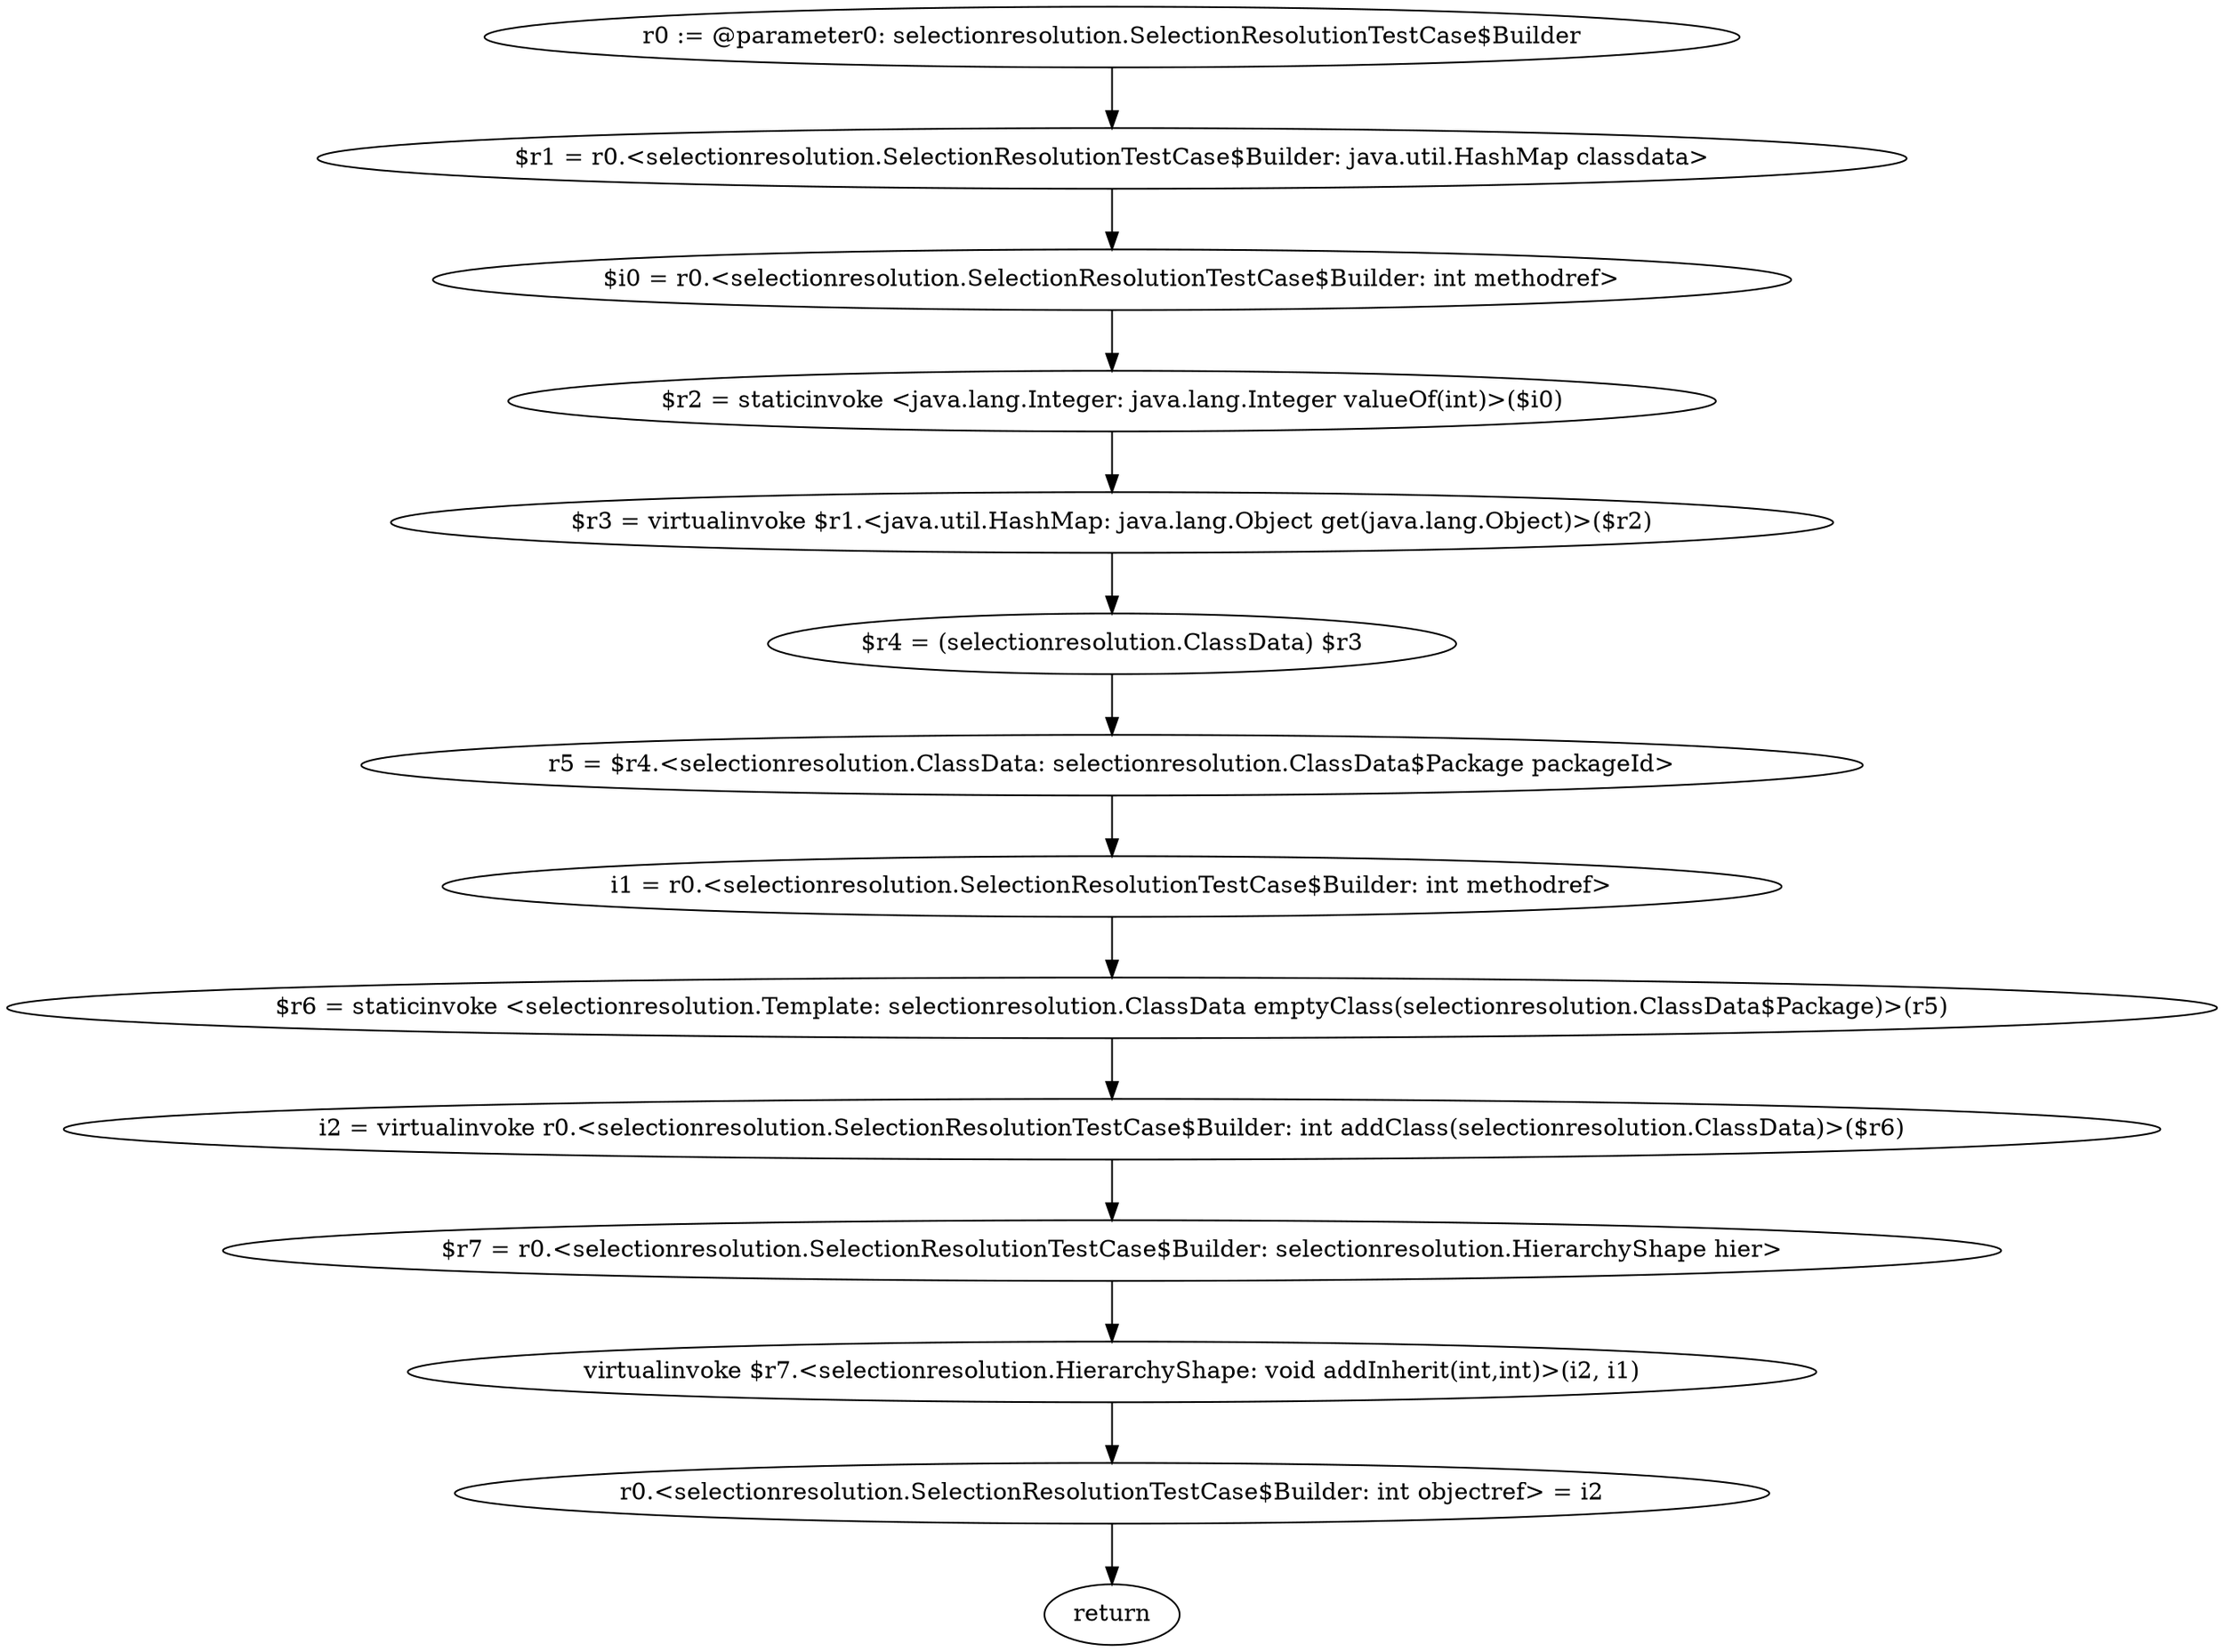 digraph "unitGraph" {
    "r0 := @parameter0: selectionresolution.SelectionResolutionTestCase$Builder"
    "$r1 = r0.<selectionresolution.SelectionResolutionTestCase$Builder: java.util.HashMap classdata>"
    "$i0 = r0.<selectionresolution.SelectionResolutionTestCase$Builder: int methodref>"
    "$r2 = staticinvoke <java.lang.Integer: java.lang.Integer valueOf(int)>($i0)"
    "$r3 = virtualinvoke $r1.<java.util.HashMap: java.lang.Object get(java.lang.Object)>($r2)"
    "$r4 = (selectionresolution.ClassData) $r3"
    "r5 = $r4.<selectionresolution.ClassData: selectionresolution.ClassData$Package packageId>"
    "i1 = r0.<selectionresolution.SelectionResolutionTestCase$Builder: int methodref>"
    "$r6 = staticinvoke <selectionresolution.Template: selectionresolution.ClassData emptyClass(selectionresolution.ClassData$Package)>(r5)"
    "i2 = virtualinvoke r0.<selectionresolution.SelectionResolutionTestCase$Builder: int addClass(selectionresolution.ClassData)>($r6)"
    "$r7 = r0.<selectionresolution.SelectionResolutionTestCase$Builder: selectionresolution.HierarchyShape hier>"
    "virtualinvoke $r7.<selectionresolution.HierarchyShape: void addInherit(int,int)>(i2, i1)"
    "r0.<selectionresolution.SelectionResolutionTestCase$Builder: int objectref> = i2"
    "return"
    "r0 := @parameter0: selectionresolution.SelectionResolutionTestCase$Builder"->"$r1 = r0.<selectionresolution.SelectionResolutionTestCase$Builder: java.util.HashMap classdata>";
    "$r1 = r0.<selectionresolution.SelectionResolutionTestCase$Builder: java.util.HashMap classdata>"->"$i0 = r0.<selectionresolution.SelectionResolutionTestCase$Builder: int methodref>";
    "$i0 = r0.<selectionresolution.SelectionResolutionTestCase$Builder: int methodref>"->"$r2 = staticinvoke <java.lang.Integer: java.lang.Integer valueOf(int)>($i0)";
    "$r2 = staticinvoke <java.lang.Integer: java.lang.Integer valueOf(int)>($i0)"->"$r3 = virtualinvoke $r1.<java.util.HashMap: java.lang.Object get(java.lang.Object)>($r2)";
    "$r3 = virtualinvoke $r1.<java.util.HashMap: java.lang.Object get(java.lang.Object)>($r2)"->"$r4 = (selectionresolution.ClassData) $r3";
    "$r4 = (selectionresolution.ClassData) $r3"->"r5 = $r4.<selectionresolution.ClassData: selectionresolution.ClassData$Package packageId>";
    "r5 = $r4.<selectionresolution.ClassData: selectionresolution.ClassData$Package packageId>"->"i1 = r0.<selectionresolution.SelectionResolutionTestCase$Builder: int methodref>";
    "i1 = r0.<selectionresolution.SelectionResolutionTestCase$Builder: int methodref>"->"$r6 = staticinvoke <selectionresolution.Template: selectionresolution.ClassData emptyClass(selectionresolution.ClassData$Package)>(r5)";
    "$r6 = staticinvoke <selectionresolution.Template: selectionresolution.ClassData emptyClass(selectionresolution.ClassData$Package)>(r5)"->"i2 = virtualinvoke r0.<selectionresolution.SelectionResolutionTestCase$Builder: int addClass(selectionresolution.ClassData)>($r6)";
    "i2 = virtualinvoke r0.<selectionresolution.SelectionResolutionTestCase$Builder: int addClass(selectionresolution.ClassData)>($r6)"->"$r7 = r0.<selectionresolution.SelectionResolutionTestCase$Builder: selectionresolution.HierarchyShape hier>";
    "$r7 = r0.<selectionresolution.SelectionResolutionTestCase$Builder: selectionresolution.HierarchyShape hier>"->"virtualinvoke $r7.<selectionresolution.HierarchyShape: void addInherit(int,int)>(i2, i1)";
    "virtualinvoke $r7.<selectionresolution.HierarchyShape: void addInherit(int,int)>(i2, i1)"->"r0.<selectionresolution.SelectionResolutionTestCase$Builder: int objectref> = i2";
    "r0.<selectionresolution.SelectionResolutionTestCase$Builder: int objectref> = i2"->"return";
}
